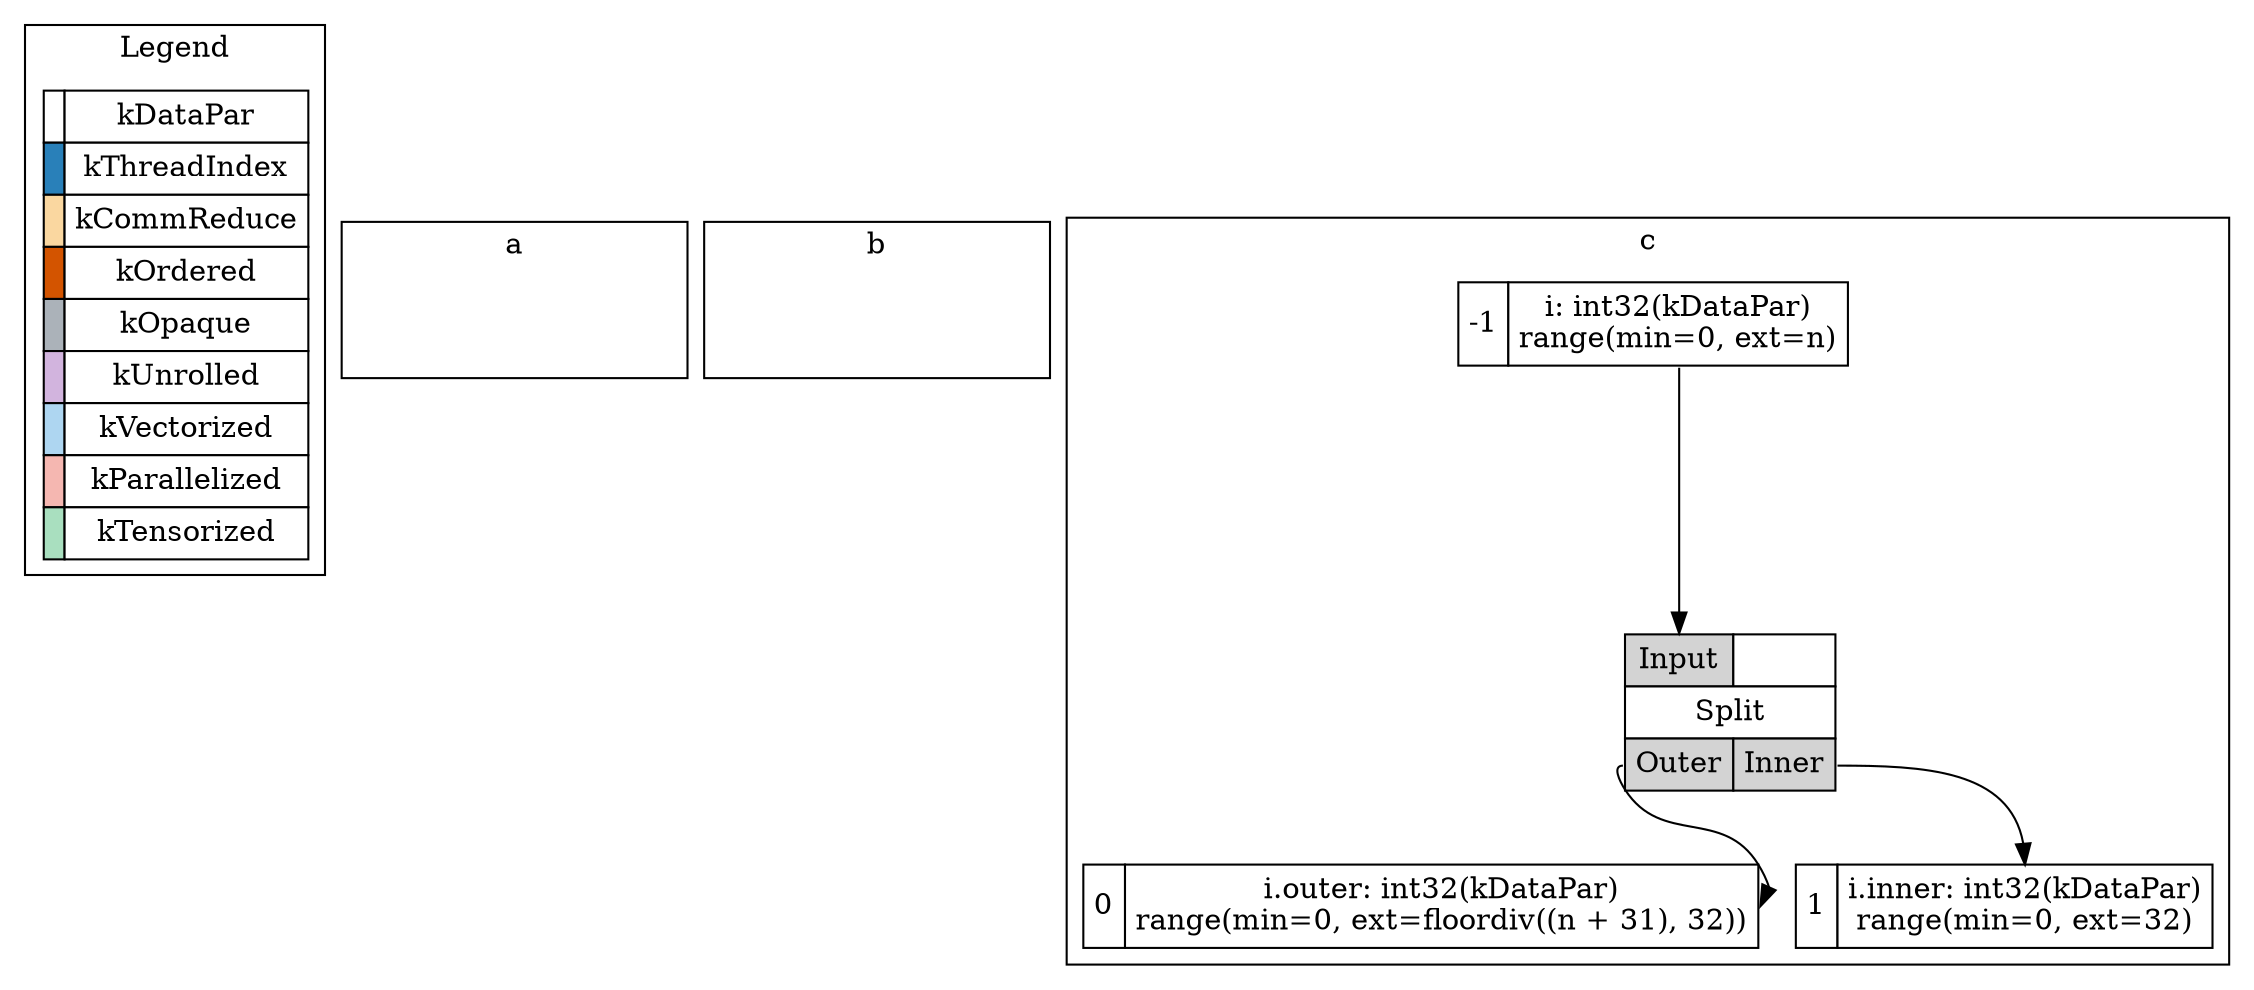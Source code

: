 digraph "IterVar Relationship Graph" {
	graph [rankdir=TB]
	subgraph cluster_legend {
		label=Legend
		legend [label=<<TABLE BORDER="0" CELLBORDER="1" CELLSPACING="0" CELLPADDING="4"><TR><TD BGCOLOR="#FFFFFF"></TD><TD BGCOLOR="white">kDataPar</TD></TR><TR><TD BGCOLOR="#2980B9"></TD><TD BGCOLOR="white">kThreadIndex</TD></TR><TR><TD BGCOLOR="#FAD7A0"></TD><TD BGCOLOR="white">kCommReduce</TD></TR><TR><TD BGCOLOR="#D35400"></TD><TD BGCOLOR="white">kOrdered</TD></TR><TR><TD BGCOLOR="#ABB2B9"></TD><TD BGCOLOR="white">kOpaque</TD></TR><TR><TD BGCOLOR="#D2B4DE"></TD><TD BGCOLOR="white">kUnrolled</TD></TR><TR><TD BGCOLOR="#AED6F1"></TD><TD BGCOLOR="white">kVectorized</TD></TR><TR><TD BGCOLOR="#F5B7B1"></TD><TD BGCOLOR="white">kParallelized</TD></TR><TR><TD BGCOLOR="#A9DFBF"></TD><TD BGCOLOR="white">kTensorized</TD></TR></TABLE>> margin=0 shape=none]
	}
	subgraph cluster_Stage_0 {
		label=a
		a_placeholder [style=invis]
	}
	subgraph cluster_Stage_1 {
		label=b
		b_placeholder [style=invis]
	}
	subgraph cluster_Stage_2 {
		label=c
		IterVar_2_0 [label=<<TABLE BORDER="0" CELLBORDER="1" CELLSPACING="0" CELLPADDING="4"><TR><TD PORT="IterVar_2_0" BGCOLOR="#FFFFFF">-1</TD><TD BGCOLOR="white" PORT="itervar">i: int32(kDataPar)<br/>range(min=0, ext=n)</TD></TR></TABLE>> margin=0 shape=none]
		IterVar_2_1 [label=<<TABLE BORDER="0" CELLBORDER="1" CELLSPACING="0" CELLPADDING="4"><TR><TD PORT="IterVar_2_1" BGCOLOR="#FFFFFF">0</TD><TD BGCOLOR="white" PORT="itervar">i.outer: int32(kDataPar)<br/>range(min=0, ext=floordiv((n + 31), 32))</TD></TR></TABLE>> margin=0 shape=none]
		IterVar_2_2 [label=<<TABLE BORDER="0" CELLBORDER="1" CELLSPACING="0" CELLPADDING="4"><TR><TD PORT="IterVar_2_2" BGCOLOR="#FFFFFF">1</TD><TD BGCOLOR="white" PORT="itervar">i.inner: int32(kDataPar)<br/>range(min=0, ext=32)</TD></TR></TABLE>> margin=0 shape=none]
		Split_Relation_2_0 [label=<<TABLE BORDER="0" CELLBORDER="1" CELLSPACING="0" CELLPADDING="4"><TR><TD BGCOLOR="lightgrey" PORT="Input">Input</TD><TD BGCOLOR="white"></TD></TR><TR><TD BGCOLOR="white" COLSPAN="2" PORT="relation">Split</TD></TR><TR><TD BGCOLOR="lightgrey" PORT="Outer">Outer</TD><TD BGCOLOR="lightgrey" PORT="Inner">Inner</TD></TR></TABLE>> margin=0 shape=none]
		IterVar_2_0:itervar -> Split_Relation_2_0:Input
		Split_Relation_2_0:Outer -> IterVar_2_1:itervar
		Split_Relation_2_0:Inner -> IterVar_2_2:itervar
	}
}